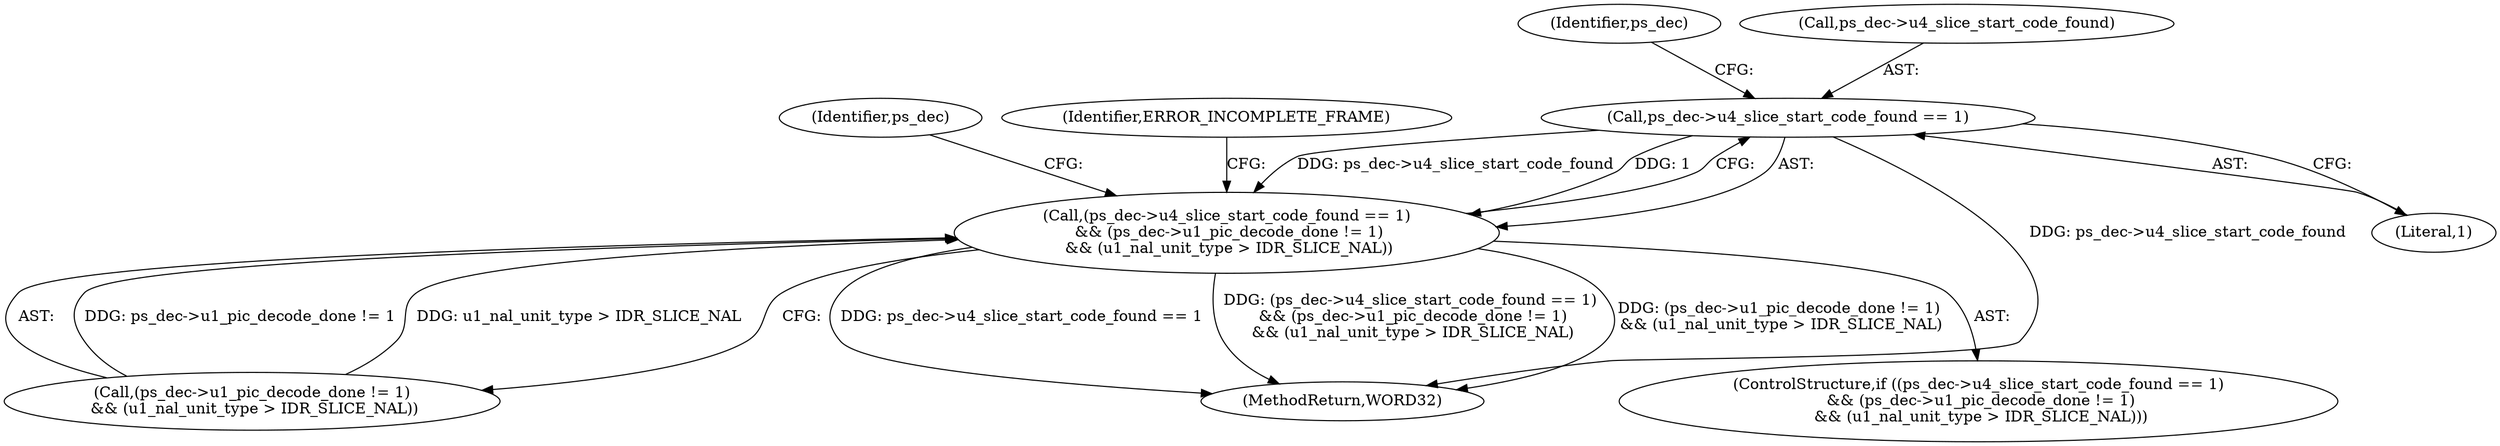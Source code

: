 digraph "0_Android_0b23c81c3dd9ec38f7e6806a3955fed1925541a0_0@pointer" {
"1000181" [label="(Call,ps_dec->u4_slice_start_code_found == 1)"];
"1000180" [label="(Call,(ps_dec->u4_slice_start_code_found == 1)\n && (ps_dec->u1_pic_decode_done != 1)\n && (u1_nal_unit_type > IDR_SLICE_NAL))"];
"1000189" [label="(Identifier,ps_dec)"];
"1000408" [label="(MethodReturn,WORD32)"];
"1000186" [label="(Call,(ps_dec->u1_pic_decode_done != 1)\n && (u1_nal_unit_type > IDR_SLICE_NAL))"];
"1000185" [label="(Literal,1)"];
"1000200" [label="(Identifier,ps_dec)"];
"1000181" [label="(Call,ps_dec->u4_slice_start_code_found == 1)"];
"1000182" [label="(Call,ps_dec->u4_slice_start_code_found)"];
"1000179" [label="(ControlStructure,if ((ps_dec->u4_slice_start_code_found == 1)\n && (ps_dec->u1_pic_decode_done != 1)\n && (u1_nal_unit_type > IDR_SLICE_NAL)))"];
"1000197" [label="(Identifier,ERROR_INCOMPLETE_FRAME)"];
"1000180" [label="(Call,(ps_dec->u4_slice_start_code_found == 1)\n && (ps_dec->u1_pic_decode_done != 1)\n && (u1_nal_unit_type > IDR_SLICE_NAL))"];
"1000181" -> "1000180"  [label="AST: "];
"1000181" -> "1000185"  [label="CFG: "];
"1000182" -> "1000181"  [label="AST: "];
"1000185" -> "1000181"  [label="AST: "];
"1000189" -> "1000181"  [label="CFG: "];
"1000180" -> "1000181"  [label="CFG: "];
"1000181" -> "1000408"  [label="DDG: ps_dec->u4_slice_start_code_found"];
"1000181" -> "1000180"  [label="DDG: ps_dec->u4_slice_start_code_found"];
"1000181" -> "1000180"  [label="DDG: 1"];
"1000180" -> "1000179"  [label="AST: "];
"1000180" -> "1000186"  [label="CFG: "];
"1000186" -> "1000180"  [label="AST: "];
"1000197" -> "1000180"  [label="CFG: "];
"1000200" -> "1000180"  [label="CFG: "];
"1000180" -> "1000408"  [label="DDG: (ps_dec->u1_pic_decode_done != 1)\n && (u1_nal_unit_type > IDR_SLICE_NAL)"];
"1000180" -> "1000408"  [label="DDG: ps_dec->u4_slice_start_code_found == 1"];
"1000180" -> "1000408"  [label="DDG: (ps_dec->u4_slice_start_code_found == 1)\n && (ps_dec->u1_pic_decode_done != 1)\n && (u1_nal_unit_type > IDR_SLICE_NAL)"];
"1000186" -> "1000180"  [label="DDG: ps_dec->u1_pic_decode_done != 1"];
"1000186" -> "1000180"  [label="DDG: u1_nal_unit_type > IDR_SLICE_NAL"];
}
